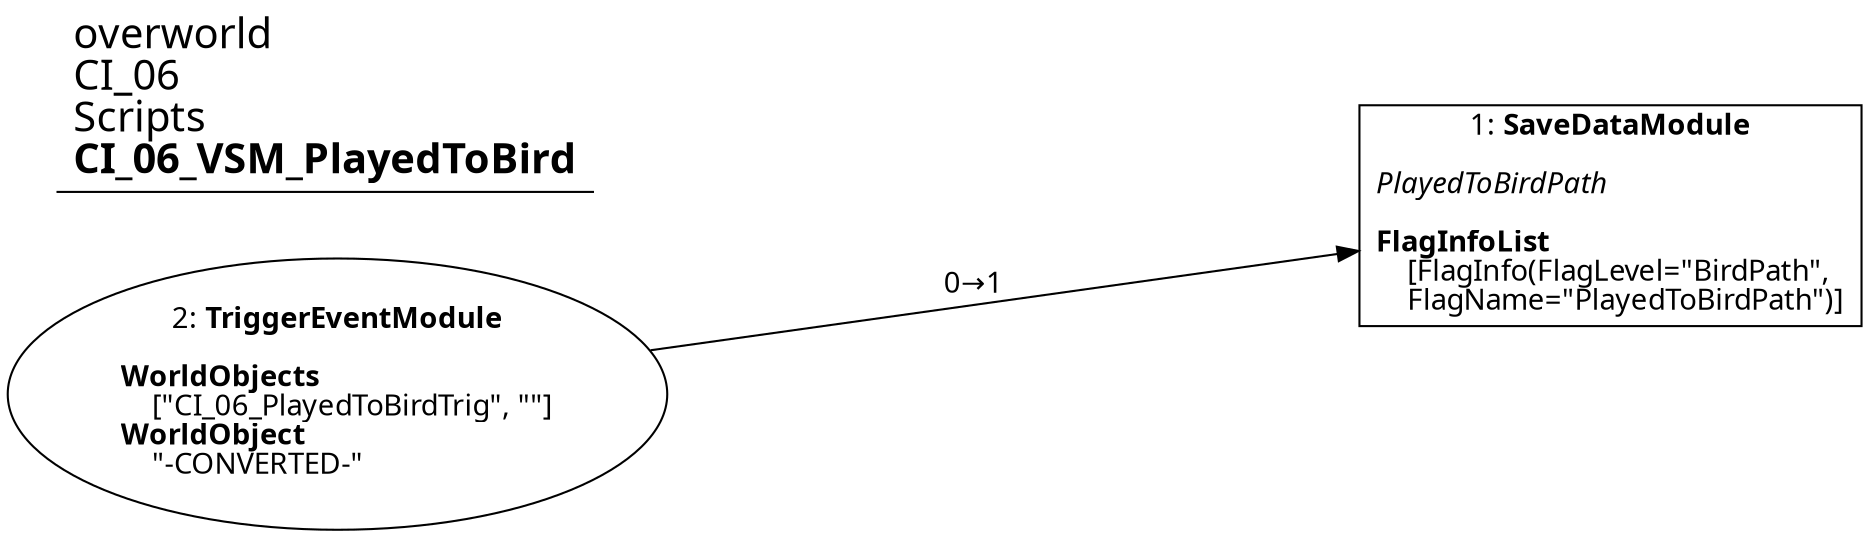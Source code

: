 digraph {
    layout = fdp;
    overlap = prism;
    sep = "+16";
    splines = spline;

    node [ shape = box ];

    graph [ fontname = "Segoe UI" ];
    node [ fontname = "Segoe UI" ];
    edge [ fontname = "Segoe UI" ];

    1 [ label = <1: <b>SaveDataModule</b><br/><br/><i>PlayedToBirdPath<br align="left"/></i><br align="left"/><b>FlagInfoList</b><br align="left"/>    [FlagInfo(FlagLevel=&quot;BirdPath&quot;, <br align="left"/>    FlagName=&quot;PlayedToBirdPath&quot;)]<br align="left"/>> ];
    1 [ pos = "0.36800003,-0.27600002!" ];

    2 [ label = <2: <b>TriggerEventModule</b><br/><br/><b>WorldObjects</b><br align="left"/>    [&quot;CI_06_PlayedToBirdTrig&quot;, &quot;&quot;]<br align="left"/><b>WorldObject</b><br align="left"/>    &quot;-CONVERTED-&quot;<br align="left"/>> ];
    2 [ shape = oval ]
    2 [ pos = "-0.078,-0.29900002!" ];
    2 -> 1 [ label = "0→1" ];

    title [ pos = "-0.079,-0.275!" ];
    title [ shape = underline ];
    title [ label = <<font point-size="20">overworld<br align="left"/>CI_06<br align="left"/>Scripts<br align="left"/><b>CI_06_VSM_PlayedToBird</b><br align="left"/></font>> ];
}
